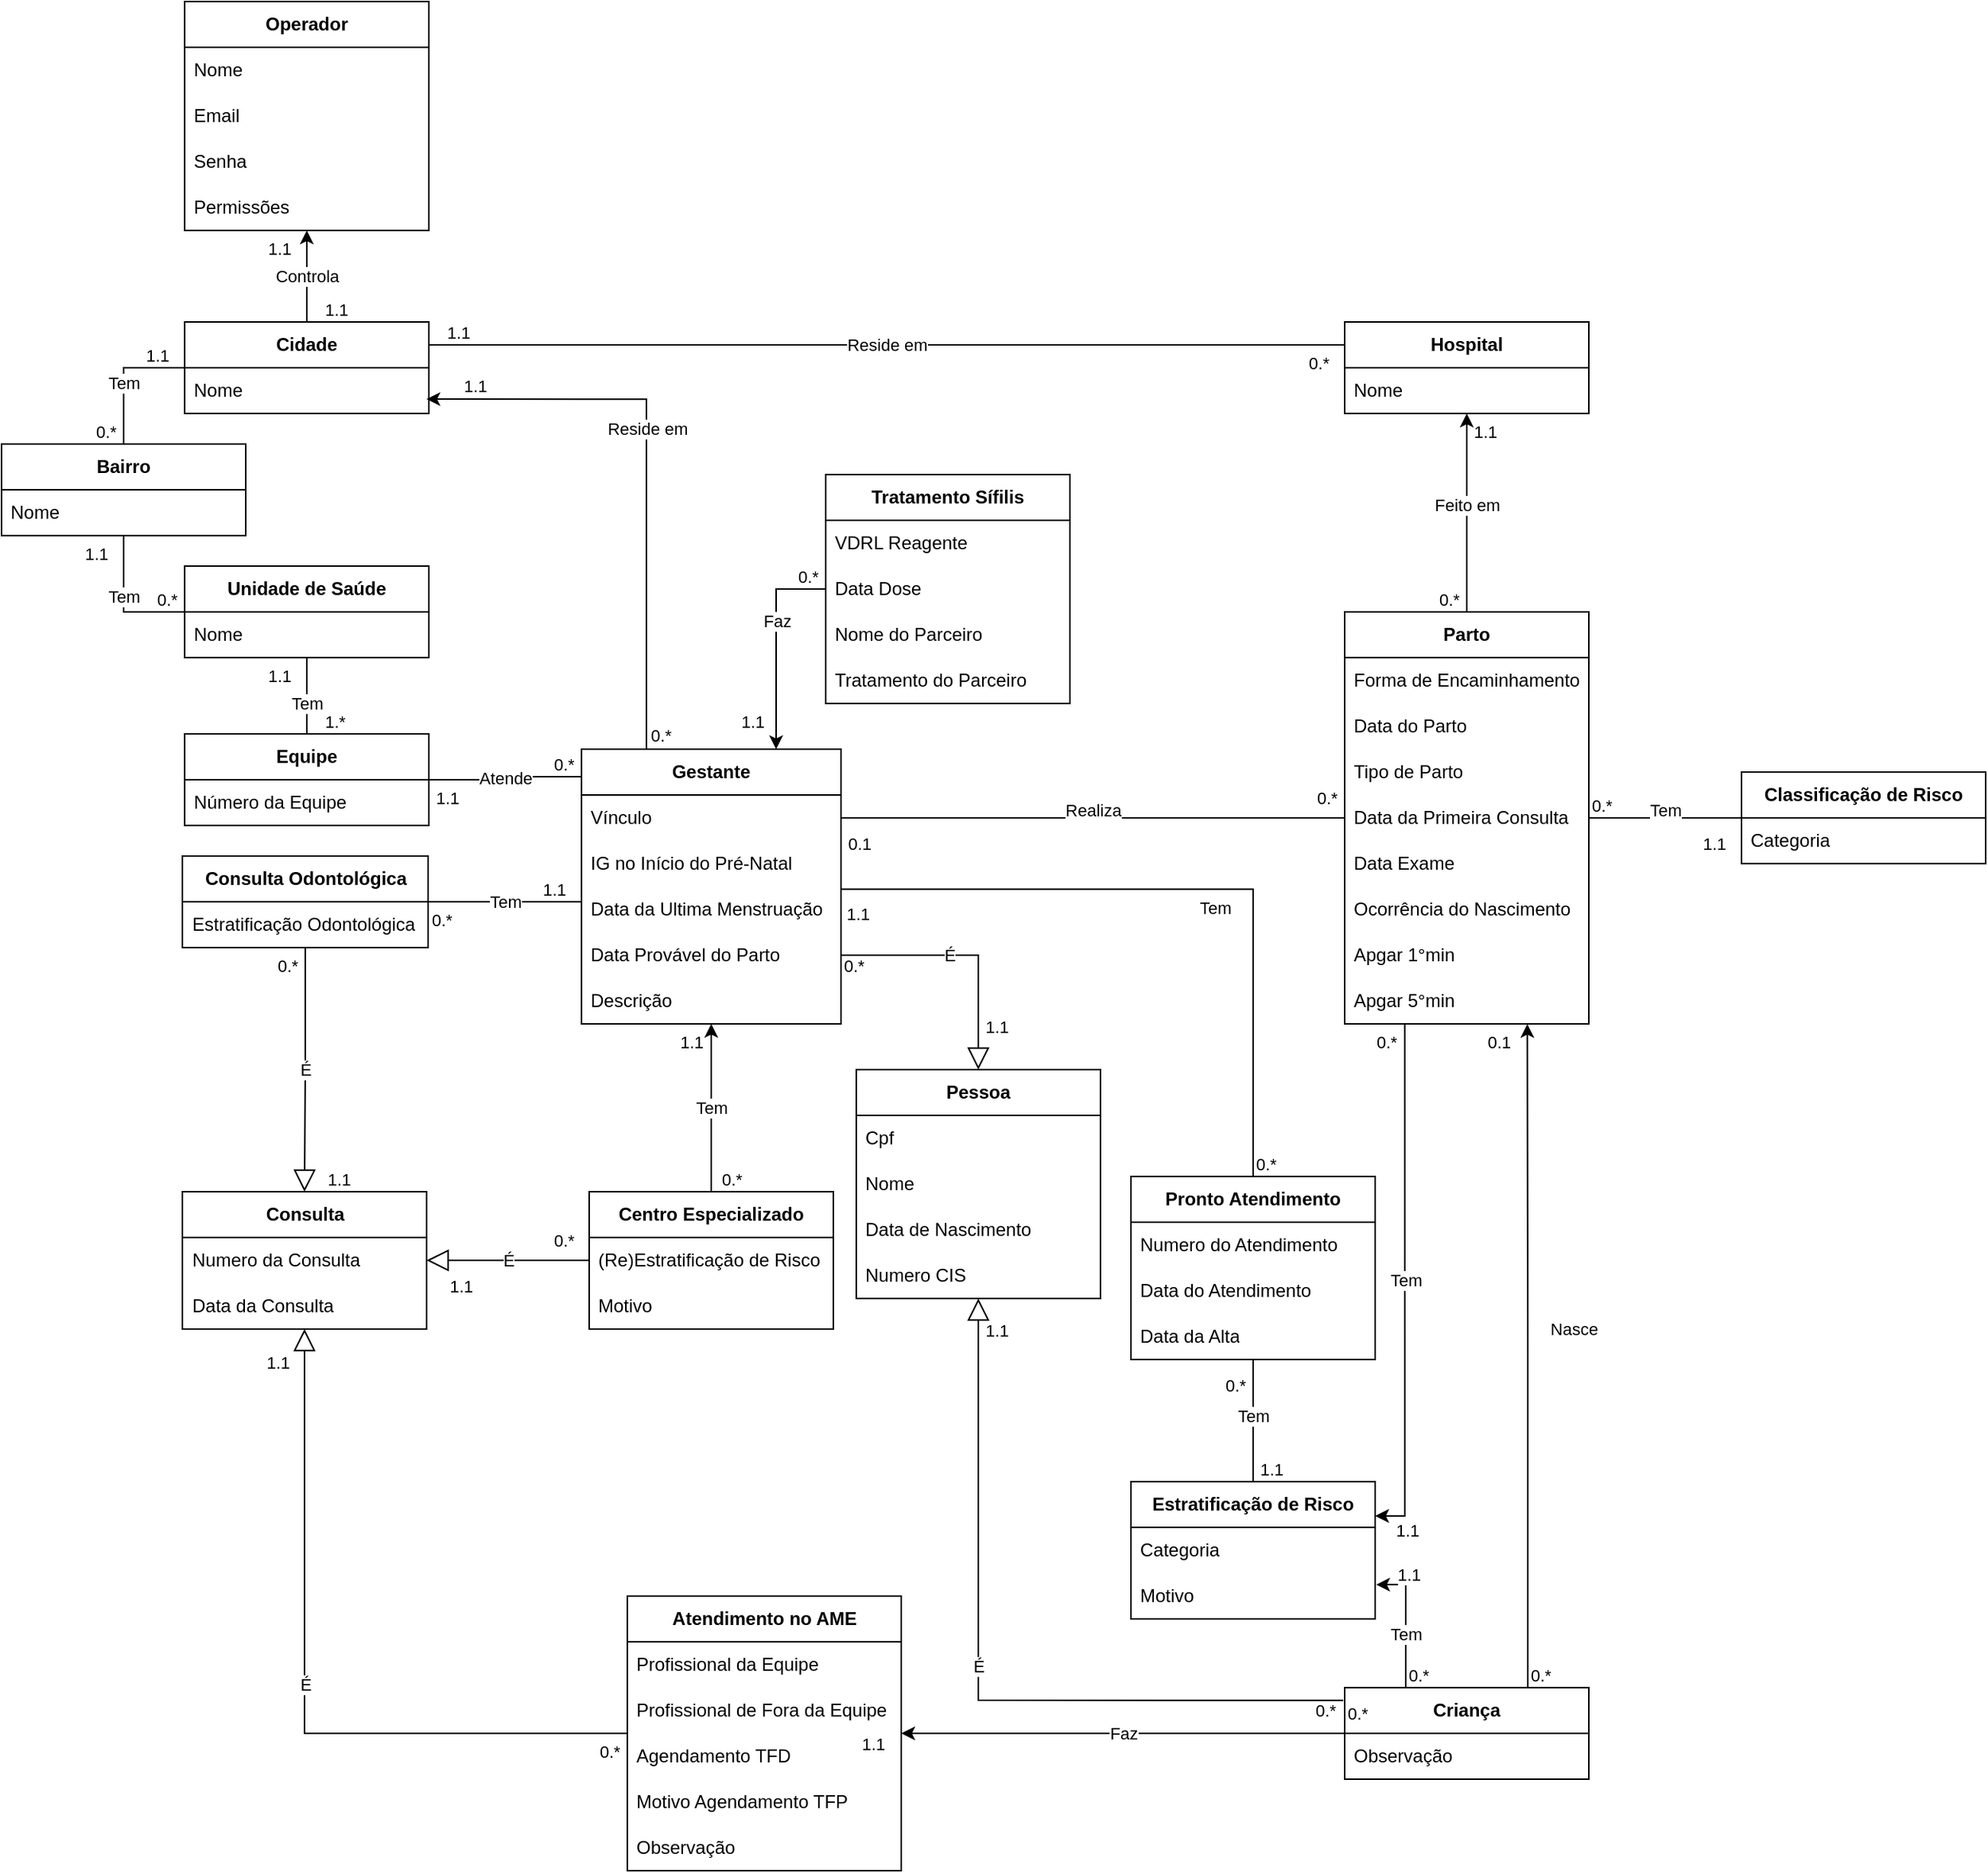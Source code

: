 <mxfile version="24.7.13">
  <diagram name="Page-1" id="a7904f86-f2b4-8e86-fa97-74104820619b">
    <mxGraphModel dx="1674" dy="749" grid="1" gridSize="10" guides="1" tooltips="1" connect="1" arrows="1" fold="1" page="1" pageScale="1" pageWidth="1100" pageHeight="850" background="none" math="0" shadow="0">
      <root>
        <mxCell id="0" />
        <mxCell id="1" parent="0" />
        <mxCell id="aXAF0FD7jm9cenvR7DQU-1" value="&lt;b&gt;Operador&lt;/b&gt;" style="swimlane;fontStyle=0;childLayout=stackLayout;horizontal=1;startSize=30;horizontalStack=0;resizeParent=1;resizeParentMax=0;resizeLast=0;collapsible=1;marginBottom=0;whiteSpace=wrap;html=1;" parent="1" vertex="1">
          <mxGeometry x="240" y="40" width="160" height="150" as="geometry" />
        </mxCell>
        <mxCell id="aXAF0FD7jm9cenvR7DQU-2" value="Nome" style="text;strokeColor=none;fillColor=none;align=left;verticalAlign=middle;spacingLeft=4;spacingRight=4;overflow=hidden;points=[[0,0.5],[1,0.5]];portConstraint=eastwest;rotatable=0;whiteSpace=wrap;html=1;" parent="aXAF0FD7jm9cenvR7DQU-1" vertex="1">
          <mxGeometry y="30" width="160" height="30" as="geometry" />
        </mxCell>
        <mxCell id="aXAF0FD7jm9cenvR7DQU-5" value="Email" style="text;strokeColor=none;fillColor=none;align=left;verticalAlign=middle;spacingLeft=4;spacingRight=4;overflow=hidden;points=[[0,0.5],[1,0.5]];portConstraint=eastwest;rotatable=0;whiteSpace=wrap;html=1;" parent="aXAF0FD7jm9cenvR7DQU-1" vertex="1">
          <mxGeometry y="60" width="160" height="30" as="geometry" />
        </mxCell>
        <mxCell id="aXAF0FD7jm9cenvR7DQU-3" value="Senha" style="text;strokeColor=none;fillColor=none;align=left;verticalAlign=middle;spacingLeft=4;spacingRight=4;overflow=hidden;points=[[0,0.5],[1,0.5]];portConstraint=eastwest;rotatable=0;whiteSpace=wrap;html=1;" parent="aXAF0FD7jm9cenvR7DQU-1" vertex="1">
          <mxGeometry y="90" width="160" height="30" as="geometry" />
        </mxCell>
        <mxCell id="aXAF0FD7jm9cenvR7DQU-4" value="Permissões" style="text;strokeColor=none;fillColor=none;align=left;verticalAlign=middle;spacingLeft=4;spacingRight=4;overflow=hidden;points=[[0,0.5],[1,0.5]];portConstraint=eastwest;rotatable=0;whiteSpace=wrap;html=1;" parent="aXAF0FD7jm9cenvR7DQU-1" vertex="1">
          <mxGeometry y="120" width="160" height="30" as="geometry" />
        </mxCell>
        <mxCell id="aXAF0FD7jm9cenvR7DQU-7" value="&lt;b&gt;Cidade&lt;br&gt;&lt;/b&gt;" style="swimlane;fontStyle=0;childLayout=stackLayout;horizontal=1;startSize=30;horizontalStack=0;resizeParent=1;resizeParentMax=0;resizeLast=0;collapsible=1;marginBottom=0;whiteSpace=wrap;html=1;" parent="1" vertex="1">
          <mxGeometry x="240" y="250" width="160" height="60" as="geometry" />
        </mxCell>
        <mxCell id="aXAF0FD7jm9cenvR7DQU-8" value="Nome" style="text;strokeColor=none;fillColor=none;align=left;verticalAlign=middle;spacingLeft=4;spacingRight=4;overflow=hidden;points=[[0,0.5],[1,0.5]];portConstraint=eastwest;rotatable=0;whiteSpace=wrap;html=1;" parent="aXAF0FD7jm9cenvR7DQU-7" vertex="1">
          <mxGeometry y="30" width="160" height="30" as="geometry" />
        </mxCell>
        <mxCell id="aXAF0FD7jm9cenvR7DQU-16" value="" style="endArrow=classic;html=1;rounded=0;" parent="1" source="aXAF0FD7jm9cenvR7DQU-7" target="aXAF0FD7jm9cenvR7DQU-1" edge="1">
          <mxGeometry relative="1" as="geometry">
            <mxPoint x="410" y="270" as="sourcePoint" />
            <mxPoint x="570" y="270" as="targetPoint" />
          </mxGeometry>
        </mxCell>
        <mxCell id="aXAF0FD7jm9cenvR7DQU-17" value="Controla" style="edgeLabel;resizable=0;html=1;;align=center;verticalAlign=middle;" parent="aXAF0FD7jm9cenvR7DQU-16" connectable="0" vertex="1">
          <mxGeometry relative="1" as="geometry" />
        </mxCell>
        <mxCell id="aXAF0FD7jm9cenvR7DQU-18" value="1.1" style="edgeLabel;resizable=0;html=1;;align=left;verticalAlign=bottom;" parent="aXAF0FD7jm9cenvR7DQU-16" connectable="0" vertex="1">
          <mxGeometry x="-1" relative="1" as="geometry">
            <mxPoint x="10" as="offset" />
          </mxGeometry>
        </mxCell>
        <mxCell id="aXAF0FD7jm9cenvR7DQU-19" value="1.1" style="edgeLabel;resizable=0;html=1;;align=right;verticalAlign=bottom;rotation=0;" parent="aXAF0FD7jm9cenvR7DQU-16" connectable="0" vertex="1">
          <mxGeometry x="1" relative="1" as="geometry">
            <mxPoint x="-10" y="20" as="offset" />
          </mxGeometry>
        </mxCell>
        <mxCell id="aXAF0FD7jm9cenvR7DQU-22" value="&lt;b&gt;Bairro&lt;/b&gt;" style="swimlane;fontStyle=0;childLayout=stackLayout;horizontal=1;startSize=30;horizontalStack=0;resizeParent=1;resizeParentMax=0;resizeLast=0;collapsible=1;marginBottom=0;whiteSpace=wrap;html=1;" parent="1" vertex="1">
          <mxGeometry x="120" y="330" width="160" height="60" as="geometry" />
        </mxCell>
        <mxCell id="aXAF0FD7jm9cenvR7DQU-23" value="Nome" style="text;strokeColor=none;fillColor=none;align=left;verticalAlign=middle;spacingLeft=4;spacingRight=4;overflow=hidden;points=[[0,0.5],[1,0.5]];portConstraint=eastwest;rotatable=0;whiteSpace=wrap;html=1;" parent="aXAF0FD7jm9cenvR7DQU-22" vertex="1">
          <mxGeometry y="30" width="160" height="30" as="geometry" />
        </mxCell>
        <mxCell id="aXAF0FD7jm9cenvR7DQU-26" value="" style="endArrow=none;html=1;rounded=0;edgeStyle=orthogonalEdgeStyle;entryX=0;entryY=0.5;entryDx=0;entryDy=0;" parent="1" source="aXAF0FD7jm9cenvR7DQU-22" target="aXAF0FD7jm9cenvR7DQU-7" edge="1">
          <mxGeometry relative="1" as="geometry">
            <mxPoint x="100" y="270" as="sourcePoint" />
            <mxPoint x="100" y="210" as="targetPoint" />
          </mxGeometry>
        </mxCell>
        <mxCell id="aXAF0FD7jm9cenvR7DQU-27" value="Tem" style="edgeLabel;resizable=0;html=1;;align=center;verticalAlign=middle;" parent="aXAF0FD7jm9cenvR7DQU-26" connectable="0" vertex="1">
          <mxGeometry relative="1" as="geometry">
            <mxPoint y="5" as="offset" />
          </mxGeometry>
        </mxCell>
        <mxCell id="aXAF0FD7jm9cenvR7DQU-28" value="0.*" style="edgeLabel;resizable=0;html=1;;align=left;verticalAlign=bottom;" parent="aXAF0FD7jm9cenvR7DQU-26" connectable="0" vertex="1">
          <mxGeometry x="-1" relative="1" as="geometry">
            <mxPoint x="-20" as="offset" />
          </mxGeometry>
        </mxCell>
        <mxCell id="aXAF0FD7jm9cenvR7DQU-29" value="1.1" style="edgeLabel;resizable=0;html=1;;align=right;verticalAlign=bottom;rotation=0;" parent="aXAF0FD7jm9cenvR7DQU-26" connectable="0" vertex="1">
          <mxGeometry x="1" relative="1" as="geometry">
            <mxPoint x="-10" as="offset" />
          </mxGeometry>
        </mxCell>
        <mxCell id="aXAF0FD7jm9cenvR7DQU-31" value="&lt;b&gt;Unidade de Saúde&lt;br&gt;&lt;/b&gt;" style="swimlane;fontStyle=0;childLayout=stackLayout;horizontal=1;startSize=30;horizontalStack=0;resizeParent=1;resizeParentMax=0;resizeLast=0;collapsible=1;marginBottom=0;whiteSpace=wrap;html=1;" parent="1" vertex="1">
          <mxGeometry x="240" y="410" width="160" height="60" as="geometry" />
        </mxCell>
        <mxCell id="aXAF0FD7jm9cenvR7DQU-32" value="Nome" style="text;strokeColor=none;fillColor=none;align=left;verticalAlign=middle;spacingLeft=4;spacingRight=4;overflow=hidden;points=[[0,0.5],[1,0.5]];portConstraint=eastwest;rotatable=0;whiteSpace=wrap;html=1;" parent="aXAF0FD7jm9cenvR7DQU-31" vertex="1">
          <mxGeometry y="30" width="160" height="30" as="geometry" />
        </mxCell>
        <mxCell id="aXAF0FD7jm9cenvR7DQU-39" value="" style="endArrow=none;html=1;rounded=0;edgeStyle=orthogonalEdgeStyle;exitX=0;exitY=0.5;exitDx=0;exitDy=0;" parent="1" source="aXAF0FD7jm9cenvR7DQU-31" target="aXAF0FD7jm9cenvR7DQU-22" edge="1">
          <mxGeometry relative="1" as="geometry">
            <mxPoint x="210" y="340" as="sourcePoint" />
            <mxPoint x="250" y="290" as="targetPoint" />
          </mxGeometry>
        </mxCell>
        <mxCell id="aXAF0FD7jm9cenvR7DQU-40" value="Tem" style="edgeLabel;resizable=0;html=1;;align=center;verticalAlign=middle;" parent="aXAF0FD7jm9cenvR7DQU-39" connectable="0" vertex="1">
          <mxGeometry relative="1" as="geometry">
            <mxPoint y="-5" as="offset" />
          </mxGeometry>
        </mxCell>
        <mxCell id="aXAF0FD7jm9cenvR7DQU-41" value="0.*" style="edgeLabel;resizable=0;html=1;;align=left;verticalAlign=bottom;" parent="aXAF0FD7jm9cenvR7DQU-39" connectable="0" vertex="1">
          <mxGeometry x="-1" relative="1" as="geometry">
            <mxPoint x="-20" as="offset" />
          </mxGeometry>
        </mxCell>
        <mxCell id="aXAF0FD7jm9cenvR7DQU-42" value="1.1" style="edgeLabel;resizable=0;html=1;;align=right;verticalAlign=bottom;rotation=0;" parent="aXAF0FD7jm9cenvR7DQU-39" connectable="0" vertex="1">
          <mxGeometry x="1" relative="1" as="geometry">
            <mxPoint x="-10" y="20" as="offset" />
          </mxGeometry>
        </mxCell>
        <mxCell id="aXAF0FD7jm9cenvR7DQU-48" value="&lt;div&gt;&lt;b&gt;Equipe&lt;/b&gt;&lt;/div&gt;" style="swimlane;fontStyle=0;childLayout=stackLayout;horizontal=1;startSize=30;horizontalStack=0;resizeParent=1;resizeParentMax=0;resizeLast=0;collapsible=1;marginBottom=0;whiteSpace=wrap;html=1;" parent="1" vertex="1">
          <mxGeometry x="240" y="520" width="160" height="60" as="geometry" />
        </mxCell>
        <mxCell id="aXAF0FD7jm9cenvR7DQU-49" value="Número da Equipe" style="text;strokeColor=none;fillColor=none;align=left;verticalAlign=middle;spacingLeft=4;spacingRight=4;overflow=hidden;points=[[0,0.5],[1,0.5]];portConstraint=eastwest;rotatable=0;whiteSpace=wrap;html=1;" parent="aXAF0FD7jm9cenvR7DQU-48" vertex="1">
          <mxGeometry y="30" width="160" height="30" as="geometry" />
        </mxCell>
        <mxCell id="aXAF0FD7jm9cenvR7DQU-50" value="" style="endArrow=none;html=1;rounded=0;edgeStyle=orthogonalEdgeStyle;" parent="1" source="aXAF0FD7jm9cenvR7DQU-48" target="aXAF0FD7jm9cenvR7DQU-31" edge="1">
          <mxGeometry relative="1" as="geometry">
            <mxPoint x="250" y="450" as="sourcePoint" />
            <mxPoint x="210" y="400" as="targetPoint" />
          </mxGeometry>
        </mxCell>
        <mxCell id="aXAF0FD7jm9cenvR7DQU-51" value="Tem" style="edgeLabel;resizable=0;html=1;;align=center;verticalAlign=middle;" parent="aXAF0FD7jm9cenvR7DQU-50" connectable="0" vertex="1">
          <mxGeometry relative="1" as="geometry">
            <mxPoint y="5" as="offset" />
          </mxGeometry>
        </mxCell>
        <mxCell id="aXAF0FD7jm9cenvR7DQU-52" value="1.*" style="edgeLabel;resizable=0;html=1;;align=left;verticalAlign=bottom;" parent="aXAF0FD7jm9cenvR7DQU-50" connectable="0" vertex="1">
          <mxGeometry x="-1" relative="1" as="geometry">
            <mxPoint x="10" as="offset" />
          </mxGeometry>
        </mxCell>
        <mxCell id="aXAF0FD7jm9cenvR7DQU-53" value="1.1" style="edgeLabel;resizable=0;html=1;;align=right;verticalAlign=bottom;rotation=0;" parent="aXAF0FD7jm9cenvR7DQU-50" connectable="0" vertex="1">
          <mxGeometry x="1" relative="1" as="geometry">
            <mxPoint x="-10" y="20" as="offset" />
          </mxGeometry>
        </mxCell>
        <mxCell id="aXAF0FD7jm9cenvR7DQU-55" value="&lt;b&gt;Hospital&lt;/b&gt;" style="swimlane;fontStyle=0;childLayout=stackLayout;horizontal=1;startSize=30;horizontalStack=0;resizeParent=1;resizeParentMax=0;resizeLast=0;collapsible=1;marginBottom=0;whiteSpace=wrap;html=1;" parent="1" vertex="1">
          <mxGeometry x="1000" y="250" width="160" height="60" as="geometry" />
        </mxCell>
        <mxCell id="aXAF0FD7jm9cenvR7DQU-56" value="Nome" style="text;strokeColor=none;fillColor=none;align=left;verticalAlign=middle;spacingLeft=4;spacingRight=4;overflow=hidden;points=[[0,0.5],[1,0.5]];portConstraint=eastwest;rotatable=0;whiteSpace=wrap;html=1;" parent="aXAF0FD7jm9cenvR7DQU-55" vertex="1">
          <mxGeometry y="30" width="160" height="30" as="geometry" />
        </mxCell>
        <mxCell id="aXAF0FD7jm9cenvR7DQU-64" value="&lt;b&gt;Gestante&lt;br&gt;&lt;/b&gt;" style="swimlane;fontStyle=0;childLayout=stackLayout;horizontal=1;startSize=30;horizontalStack=0;resizeParent=1;resizeParentMax=0;resizeLast=0;collapsible=1;marginBottom=0;whiteSpace=wrap;html=1;" parent="1" vertex="1">
          <mxGeometry x="500" y="530" width="170" height="180" as="geometry" />
        </mxCell>
        <mxCell id="aXAF0FD7jm9cenvR7DQU-75" value="Vínculo" style="text;strokeColor=none;fillColor=none;align=left;verticalAlign=middle;spacingLeft=4;spacingRight=4;overflow=hidden;points=[[0,0.5],[1,0.5]];portConstraint=eastwest;rotatable=0;whiteSpace=wrap;html=1;" parent="aXAF0FD7jm9cenvR7DQU-64" vertex="1">
          <mxGeometry y="30" width="170" height="30" as="geometry" />
        </mxCell>
        <mxCell id="aXAF0FD7jm9cenvR7DQU-76" value="IG no Início do Pré-Natal" style="text;strokeColor=none;fillColor=none;align=left;verticalAlign=middle;spacingLeft=4;spacingRight=4;overflow=hidden;points=[[0,0.5],[1,0.5]];portConstraint=eastwest;rotatable=0;whiteSpace=wrap;html=1;" parent="aXAF0FD7jm9cenvR7DQU-64" vertex="1">
          <mxGeometry y="60" width="170" height="30" as="geometry" />
        </mxCell>
        <mxCell id="aXAF0FD7jm9cenvR7DQU-77" value="Data da Ultima Menstruação" style="text;strokeColor=none;fillColor=none;align=left;verticalAlign=middle;spacingLeft=4;spacingRight=4;overflow=hidden;points=[[0,0.5],[1,0.5]];portConstraint=eastwest;rotatable=0;whiteSpace=wrap;html=1;" parent="aXAF0FD7jm9cenvR7DQU-64" vertex="1">
          <mxGeometry y="90" width="170" height="30" as="geometry" />
        </mxCell>
        <mxCell id="aXAF0FD7jm9cenvR7DQU-78" value="Data Provável do Parto" style="text;strokeColor=none;fillColor=none;align=left;verticalAlign=middle;spacingLeft=4;spacingRight=4;overflow=hidden;points=[[0,0.5],[1,0.5]];portConstraint=eastwest;rotatable=0;whiteSpace=wrap;html=1;" parent="aXAF0FD7jm9cenvR7DQU-64" vertex="1">
          <mxGeometry y="120" width="170" height="30" as="geometry" />
        </mxCell>
        <mxCell id="aXAF0FD7jm9cenvR7DQU-80" value="Descrição" style="text;strokeColor=none;fillColor=none;align=left;verticalAlign=middle;spacingLeft=4;spacingRight=4;overflow=hidden;points=[[0,0.5],[1,0.5]];portConstraint=eastwest;rotatable=0;whiteSpace=wrap;html=1;" parent="aXAF0FD7jm9cenvR7DQU-64" vertex="1">
          <mxGeometry y="150" width="170" height="30" as="geometry" />
        </mxCell>
        <mxCell id="aXAF0FD7jm9cenvR7DQU-82" value="" style="endArrow=none;html=1;rounded=0;edgeStyle=orthogonalEdgeStyle;exitX=0.001;exitY=0.1;exitDx=0;exitDy=0;exitPerimeter=0;" parent="1" source="aXAF0FD7jm9cenvR7DQU-64" target="aXAF0FD7jm9cenvR7DQU-48" edge="1">
          <mxGeometry relative="1" as="geometry">
            <mxPoint x="570.0" y="810" as="sourcePoint" />
            <mxPoint x="570.0" y="750" as="targetPoint" />
          </mxGeometry>
        </mxCell>
        <mxCell id="aXAF0FD7jm9cenvR7DQU-83" value="Atende" style="edgeLabel;resizable=0;html=1;;align=center;verticalAlign=middle;" parent="aXAF0FD7jm9cenvR7DQU-82" connectable="0" vertex="1">
          <mxGeometry relative="1" as="geometry" />
        </mxCell>
        <mxCell id="aXAF0FD7jm9cenvR7DQU-84" value="0.*" style="edgeLabel;resizable=0;html=1;;align=left;verticalAlign=bottom;" parent="aXAF0FD7jm9cenvR7DQU-82" connectable="0" vertex="1">
          <mxGeometry x="-1" relative="1" as="geometry">
            <mxPoint x="-20" as="offset" />
          </mxGeometry>
        </mxCell>
        <mxCell id="aXAF0FD7jm9cenvR7DQU-85" value="1.1" style="edgeLabel;resizable=0;html=1;;align=right;verticalAlign=bottom;rotation=0;" parent="aXAF0FD7jm9cenvR7DQU-82" connectable="0" vertex="1">
          <mxGeometry x="1" relative="1" as="geometry">
            <mxPoint x="20" y="20" as="offset" />
          </mxGeometry>
        </mxCell>
        <mxCell id="aXAF0FD7jm9cenvR7DQU-95" value="&lt;b&gt;Consulta Odontológica&lt;/b&gt;" style="swimlane;fontStyle=0;childLayout=stackLayout;horizontal=1;startSize=30;horizontalStack=0;resizeParent=1;resizeParentMax=0;resizeLast=0;collapsible=1;marginBottom=0;whiteSpace=wrap;html=1;" parent="1" vertex="1">
          <mxGeometry x="238.5" y="600" width="161" height="60" as="geometry" />
        </mxCell>
        <mxCell id="aXAF0FD7jm9cenvR7DQU-96" value="Estratificação Odontológica" style="text;strokeColor=none;fillColor=none;align=left;verticalAlign=middle;spacingLeft=4;spacingRight=4;overflow=hidden;points=[[0,0.5],[1,0.5]];portConstraint=eastwest;rotatable=0;whiteSpace=wrap;html=1;" parent="aXAF0FD7jm9cenvR7DQU-95" vertex="1">
          <mxGeometry y="30" width="161" height="30" as="geometry" />
        </mxCell>
        <mxCell id="aXAF0FD7jm9cenvR7DQU-103" value="&lt;b&gt;Centro Especializado&lt;br&gt;&lt;/b&gt;" style="swimlane;fontStyle=0;childLayout=stackLayout;horizontal=1;startSize=30;horizontalStack=0;resizeParent=1;resizeParentMax=0;resizeLast=0;collapsible=1;marginBottom=0;whiteSpace=wrap;html=1;" parent="1" vertex="1">
          <mxGeometry x="505" y="820" width="160" height="90" as="geometry" />
        </mxCell>
        <mxCell id="aXAF0FD7jm9cenvR7DQU-104" value="(Re)Estratificação de Risco" style="text;strokeColor=none;fillColor=none;align=left;verticalAlign=middle;spacingLeft=4;spacingRight=4;overflow=hidden;points=[[0,0.5],[1,0.5]];portConstraint=eastwest;rotatable=0;whiteSpace=wrap;html=1;" parent="aXAF0FD7jm9cenvR7DQU-103" vertex="1">
          <mxGeometry y="30" width="160" height="30" as="geometry" />
        </mxCell>
        <mxCell id="aXAF0FD7jm9cenvR7DQU-105" value="Motivo" style="text;strokeColor=none;fillColor=none;align=left;verticalAlign=middle;spacingLeft=4;spacingRight=4;overflow=hidden;points=[[0,0.5],[1,0.5]];portConstraint=eastwest;rotatable=0;whiteSpace=wrap;html=1;" parent="aXAF0FD7jm9cenvR7DQU-103" vertex="1">
          <mxGeometry y="60" width="160" height="30" as="geometry" />
        </mxCell>
        <mxCell id="aXAF0FD7jm9cenvR7DQU-107" value="&lt;b&gt;Consulta&lt;br&gt;&lt;/b&gt;" style="swimlane;fontStyle=0;childLayout=stackLayout;horizontal=1;startSize=30;horizontalStack=0;resizeParent=1;resizeParentMax=0;resizeLast=0;collapsible=1;marginBottom=0;whiteSpace=wrap;html=1;" parent="1" vertex="1">
          <mxGeometry x="238.5" y="820" width="160" height="90" as="geometry" />
        </mxCell>
        <mxCell id="aXAF0FD7jm9cenvR7DQU-108" value="Numero da Consulta" style="text;strokeColor=none;fillColor=none;align=left;verticalAlign=middle;spacingLeft=4;spacingRight=4;overflow=hidden;points=[[0,0.5],[1,0.5]];portConstraint=eastwest;rotatable=0;whiteSpace=wrap;html=1;" parent="aXAF0FD7jm9cenvR7DQU-107" vertex="1">
          <mxGeometry y="30" width="160" height="30" as="geometry" />
        </mxCell>
        <mxCell id="aXAF0FD7jm9cenvR7DQU-109" value="Data da Consulta" style="text;strokeColor=none;fillColor=none;align=left;verticalAlign=middle;spacingLeft=4;spacingRight=4;overflow=hidden;points=[[0,0.5],[1,0.5]];portConstraint=eastwest;rotatable=0;whiteSpace=wrap;html=1;" parent="aXAF0FD7jm9cenvR7DQU-107" vertex="1">
          <mxGeometry y="60" width="160" height="30" as="geometry" />
        </mxCell>
        <mxCell id="aXAF0FD7jm9cenvR7DQU-110" value="&lt;b&gt;Atendimento no AME&lt;br&gt;&lt;/b&gt;" style="swimlane;fontStyle=0;childLayout=stackLayout;horizontal=1;startSize=30;horizontalStack=0;resizeParent=1;resizeParentMax=0;resizeLast=0;collapsible=1;marginBottom=0;whiteSpace=wrap;html=1;" parent="1" vertex="1">
          <mxGeometry x="530" y="1085" width="179.5" height="180" as="geometry" />
        </mxCell>
        <mxCell id="aXAF0FD7jm9cenvR7DQU-111" value="Profissional da Equipe" style="text;strokeColor=none;fillColor=none;align=left;verticalAlign=middle;spacingLeft=4;spacingRight=4;overflow=hidden;points=[[0,0.5],[1,0.5]];portConstraint=eastwest;rotatable=0;whiteSpace=wrap;html=1;" parent="aXAF0FD7jm9cenvR7DQU-110" vertex="1">
          <mxGeometry y="30" width="179.5" height="30" as="geometry" />
        </mxCell>
        <mxCell id="aXAF0FD7jm9cenvR7DQU-112" value="Profissional de Fora da Equipe" style="text;strokeColor=none;fillColor=none;align=left;verticalAlign=middle;spacingLeft=4;spacingRight=4;overflow=hidden;points=[[0,0.5],[1,0.5]];portConstraint=eastwest;rotatable=0;whiteSpace=wrap;html=1;" parent="aXAF0FD7jm9cenvR7DQU-110" vertex="1">
          <mxGeometry y="60" width="179.5" height="30" as="geometry" />
        </mxCell>
        <mxCell id="aXAF0FD7jm9cenvR7DQU-113" value="Agendamento TFD" style="text;strokeColor=none;fillColor=none;align=left;verticalAlign=middle;spacingLeft=4;spacingRight=4;overflow=hidden;points=[[0,0.5],[1,0.5]];portConstraint=eastwest;rotatable=0;whiteSpace=wrap;html=1;" parent="aXAF0FD7jm9cenvR7DQU-110" vertex="1">
          <mxGeometry y="90" width="179.5" height="30" as="geometry" />
        </mxCell>
        <mxCell id="aXAF0FD7jm9cenvR7DQU-115" value="Motivo Agendamento TFP" style="text;strokeColor=none;fillColor=none;align=left;verticalAlign=middle;spacingLeft=4;spacingRight=4;overflow=hidden;points=[[0,0.5],[1,0.5]];portConstraint=eastwest;rotatable=0;whiteSpace=wrap;html=1;" parent="aXAF0FD7jm9cenvR7DQU-110" vertex="1">
          <mxGeometry y="120" width="179.5" height="30" as="geometry" />
        </mxCell>
        <mxCell id="aXAF0FD7jm9cenvR7DQU-116" value="Observação" style="text;strokeColor=none;fillColor=none;align=left;verticalAlign=middle;spacingLeft=4;spacingRight=4;overflow=hidden;points=[[0,0.5],[1,0.5]];portConstraint=eastwest;rotatable=0;whiteSpace=wrap;html=1;" parent="aXAF0FD7jm9cenvR7DQU-110" vertex="1">
          <mxGeometry y="150" width="179.5" height="30" as="geometry" />
        </mxCell>
        <mxCell id="aXAF0FD7jm9cenvR7DQU-117" value="&lt;b&gt;Estratificação de Risco&lt;br&gt;&lt;/b&gt;" style="swimlane;fontStyle=0;childLayout=stackLayout;horizontal=1;startSize=30;horizontalStack=0;resizeParent=1;resizeParentMax=0;resizeLast=0;collapsible=1;marginBottom=0;whiteSpace=wrap;html=1;" parent="1" vertex="1">
          <mxGeometry x="860" y="1010" width="160" height="90" as="geometry" />
        </mxCell>
        <mxCell id="aXAF0FD7jm9cenvR7DQU-118" value="Categoria" style="text;strokeColor=none;fillColor=none;align=left;verticalAlign=middle;spacingLeft=4;spacingRight=4;overflow=hidden;points=[[0,0.5],[1,0.5]];portConstraint=eastwest;rotatable=0;whiteSpace=wrap;html=1;" parent="aXAF0FD7jm9cenvR7DQU-117" vertex="1">
          <mxGeometry y="30" width="160" height="30" as="geometry" />
        </mxCell>
        <mxCell id="aXAF0FD7jm9cenvR7DQU-119" value="Motivo" style="text;strokeColor=none;fillColor=none;align=left;verticalAlign=middle;spacingLeft=4;spacingRight=4;overflow=hidden;points=[[0,0.5],[1,0.5]];portConstraint=eastwest;rotatable=0;whiteSpace=wrap;html=1;" parent="aXAF0FD7jm9cenvR7DQU-117" vertex="1">
          <mxGeometry y="60" width="160" height="30" as="geometry" />
        </mxCell>
        <mxCell id="aXAF0FD7jm9cenvR7DQU-120" value="&lt;b&gt;Criança&lt;br&gt;&lt;/b&gt;" style="swimlane;fontStyle=0;childLayout=stackLayout;horizontal=1;startSize=30;horizontalStack=0;resizeParent=1;resizeParentMax=0;resizeLast=0;collapsible=1;marginBottom=0;whiteSpace=wrap;html=1;" parent="1" vertex="1">
          <mxGeometry x="1000" y="1145" width="160" height="60" as="geometry" />
        </mxCell>
        <mxCell id="aXAF0FD7jm9cenvR7DQU-124" value="Observação" style="text;strokeColor=none;fillColor=none;align=left;verticalAlign=middle;spacingLeft=4;spacingRight=4;overflow=hidden;points=[[0,0.5],[1,0.5]];portConstraint=eastwest;rotatable=0;whiteSpace=wrap;html=1;" parent="aXAF0FD7jm9cenvR7DQU-120" vertex="1">
          <mxGeometry y="30" width="160" height="30" as="geometry" />
        </mxCell>
        <mxCell id="aXAF0FD7jm9cenvR7DQU-126" value="&lt;b&gt;Pronto Atendimento&lt;br&gt;&lt;/b&gt;" style="swimlane;fontStyle=0;childLayout=stackLayout;horizontal=1;startSize=30;horizontalStack=0;resizeParent=1;resizeParentMax=0;resizeLast=0;collapsible=1;marginBottom=0;whiteSpace=wrap;html=1;" parent="1" vertex="1">
          <mxGeometry x="860" y="810" width="160" height="120" as="geometry" />
        </mxCell>
        <mxCell id="aXAF0FD7jm9cenvR7DQU-127" value="Numero do Atendimento" style="text;strokeColor=none;fillColor=none;align=left;verticalAlign=middle;spacingLeft=4;spacingRight=4;overflow=hidden;points=[[0,0.5],[1,0.5]];portConstraint=eastwest;rotatable=0;whiteSpace=wrap;html=1;" parent="aXAF0FD7jm9cenvR7DQU-126" vertex="1">
          <mxGeometry y="30" width="160" height="30" as="geometry" />
        </mxCell>
        <mxCell id="aXAF0FD7jm9cenvR7DQU-129" value="Data do Atendimento" style="text;strokeColor=none;fillColor=none;align=left;verticalAlign=middle;spacingLeft=4;spacingRight=4;overflow=hidden;points=[[0,0.5],[1,0.5]];portConstraint=eastwest;rotatable=0;whiteSpace=wrap;html=1;" parent="aXAF0FD7jm9cenvR7DQU-126" vertex="1">
          <mxGeometry y="60" width="160" height="30" as="geometry" />
        </mxCell>
        <mxCell id="aXAF0FD7jm9cenvR7DQU-130" value="&lt;div&gt;Data da Alta&lt;/div&gt;" style="text;strokeColor=none;fillColor=none;align=left;verticalAlign=middle;spacingLeft=4;spacingRight=4;overflow=hidden;points=[[0,0.5],[1,0.5]];portConstraint=eastwest;rotatable=0;whiteSpace=wrap;html=1;" parent="aXAF0FD7jm9cenvR7DQU-126" vertex="1">
          <mxGeometry y="90" width="160" height="30" as="geometry" />
        </mxCell>
        <mxCell id="aXAF0FD7jm9cenvR7DQU-131" value="&lt;b&gt;Parto&lt;br&gt;&lt;/b&gt;" style="swimlane;fontStyle=0;childLayout=stackLayout;horizontal=1;startSize=30;horizontalStack=0;resizeParent=1;resizeParentMax=0;resizeLast=0;collapsible=1;marginBottom=0;whiteSpace=wrap;html=1;" parent="1" vertex="1">
          <mxGeometry x="1000" y="440" width="160" height="270" as="geometry" />
        </mxCell>
        <mxCell id="aXAF0FD7jm9cenvR7DQU-132" value="Forma de Encaminhamento" style="text;strokeColor=none;fillColor=none;align=left;verticalAlign=middle;spacingLeft=4;spacingRight=4;overflow=hidden;points=[[0,0.5],[1,0.5]];portConstraint=eastwest;rotatable=0;whiteSpace=wrap;html=1;" parent="aXAF0FD7jm9cenvR7DQU-131" vertex="1">
          <mxGeometry y="30" width="160" height="30" as="geometry" />
        </mxCell>
        <mxCell id="aXAF0FD7jm9cenvR7DQU-133" value="Data do Parto" style="text;strokeColor=none;fillColor=none;align=left;verticalAlign=middle;spacingLeft=4;spacingRight=4;overflow=hidden;points=[[0,0.5],[1,0.5]];portConstraint=eastwest;rotatable=0;whiteSpace=wrap;html=1;" parent="aXAF0FD7jm9cenvR7DQU-131" vertex="1">
          <mxGeometry y="60" width="160" height="30" as="geometry" />
        </mxCell>
        <mxCell id="aXAF0FD7jm9cenvR7DQU-135" value="Tipo de Parto" style="text;strokeColor=none;fillColor=none;align=left;verticalAlign=middle;spacingLeft=4;spacingRight=4;overflow=hidden;points=[[0,0.5],[1,0.5]];portConstraint=eastwest;rotatable=0;whiteSpace=wrap;html=1;" parent="aXAF0FD7jm9cenvR7DQU-131" vertex="1">
          <mxGeometry y="90" width="160" height="30" as="geometry" />
        </mxCell>
        <mxCell id="aXAF0FD7jm9cenvR7DQU-136" value="Data da Primeira Consulta" style="text;strokeColor=none;fillColor=none;align=left;verticalAlign=middle;spacingLeft=4;spacingRight=4;overflow=hidden;points=[[0,0.5],[1,0.5]];portConstraint=eastwest;rotatable=0;whiteSpace=wrap;html=1;" parent="aXAF0FD7jm9cenvR7DQU-131" vertex="1">
          <mxGeometry y="120" width="160" height="30" as="geometry" />
        </mxCell>
        <mxCell id="aXAF0FD7jm9cenvR7DQU-137" value="Data Exame" style="text;strokeColor=none;fillColor=none;align=left;verticalAlign=middle;spacingLeft=4;spacingRight=4;overflow=hidden;points=[[0,0.5],[1,0.5]];portConstraint=eastwest;rotatable=0;whiteSpace=wrap;html=1;" parent="aXAF0FD7jm9cenvR7DQU-131" vertex="1">
          <mxGeometry y="150" width="160" height="30" as="geometry" />
        </mxCell>
        <mxCell id="aXAF0FD7jm9cenvR7DQU-139" value="Ocorrência do Nascimento" style="text;strokeColor=none;fillColor=none;align=left;verticalAlign=middle;spacingLeft=4;spacingRight=4;overflow=hidden;points=[[0,0.5],[1,0.5]];portConstraint=eastwest;rotatable=0;whiteSpace=wrap;html=1;" parent="aXAF0FD7jm9cenvR7DQU-131" vertex="1">
          <mxGeometry y="180" width="160" height="30" as="geometry" />
        </mxCell>
        <mxCell id="aXAF0FD7jm9cenvR7DQU-140" value="Apgar 1°min" style="text;strokeColor=none;fillColor=none;align=left;verticalAlign=middle;spacingLeft=4;spacingRight=4;overflow=hidden;points=[[0,0.5],[1,0.5]];portConstraint=eastwest;rotatable=0;whiteSpace=wrap;html=1;" parent="aXAF0FD7jm9cenvR7DQU-131" vertex="1">
          <mxGeometry y="210" width="160" height="30" as="geometry" />
        </mxCell>
        <mxCell id="aXAF0FD7jm9cenvR7DQU-141" value="Apgar 5°min" style="text;strokeColor=none;fillColor=none;align=left;verticalAlign=middle;spacingLeft=4;spacingRight=4;overflow=hidden;points=[[0,0.5],[1,0.5]];portConstraint=eastwest;rotatable=0;whiteSpace=wrap;html=1;" parent="aXAF0FD7jm9cenvR7DQU-131" vertex="1">
          <mxGeometry y="240" width="160" height="30" as="geometry" />
        </mxCell>
        <mxCell id="aXAF0FD7jm9cenvR7DQU-142" value="&lt;b&gt;Tratamento Sífilis&lt;br&gt;&lt;/b&gt;" style="swimlane;fontStyle=0;childLayout=stackLayout;horizontal=1;startSize=30;horizontalStack=0;resizeParent=1;resizeParentMax=0;resizeLast=0;collapsible=1;marginBottom=0;whiteSpace=wrap;html=1;" parent="1" vertex="1">
          <mxGeometry x="660" y="350" width="160" height="150" as="geometry" />
        </mxCell>
        <mxCell id="aXAF0FD7jm9cenvR7DQU-143" value="VDRL Reagente" style="text;strokeColor=none;fillColor=none;align=left;verticalAlign=middle;spacingLeft=4;spacingRight=4;overflow=hidden;points=[[0,0.5],[1,0.5]];portConstraint=eastwest;rotatable=0;whiteSpace=wrap;html=1;" parent="aXAF0FD7jm9cenvR7DQU-142" vertex="1">
          <mxGeometry y="30" width="160" height="30" as="geometry" />
        </mxCell>
        <mxCell id="aXAF0FD7jm9cenvR7DQU-144" value="Data Dose" style="text;strokeColor=none;fillColor=none;align=left;verticalAlign=middle;spacingLeft=4;spacingRight=4;overflow=hidden;points=[[0,0.5],[1,0.5]];portConstraint=eastwest;rotatable=0;whiteSpace=wrap;html=1;" parent="aXAF0FD7jm9cenvR7DQU-142" vertex="1">
          <mxGeometry y="60" width="160" height="30" as="geometry" />
        </mxCell>
        <mxCell id="aXAF0FD7jm9cenvR7DQU-149" value="Nome do Parceiro" style="text;strokeColor=none;fillColor=none;align=left;verticalAlign=middle;spacingLeft=4;spacingRight=4;overflow=hidden;points=[[0,0.5],[1,0.5]];portConstraint=eastwest;rotatable=0;whiteSpace=wrap;html=1;" parent="aXAF0FD7jm9cenvR7DQU-142" vertex="1">
          <mxGeometry y="90" width="160" height="30" as="geometry" />
        </mxCell>
        <mxCell id="aXAF0FD7jm9cenvR7DQU-150" value="Tratamento do Parceiro" style="text;strokeColor=none;fillColor=none;align=left;verticalAlign=middle;spacingLeft=4;spacingRight=4;overflow=hidden;points=[[0,0.5],[1,0.5]];portConstraint=eastwest;rotatable=0;whiteSpace=wrap;html=1;" parent="aXAF0FD7jm9cenvR7DQU-142" vertex="1">
          <mxGeometry y="120" width="160" height="30" as="geometry" />
        </mxCell>
        <mxCell id="aXAF0FD7jm9cenvR7DQU-151" value="&lt;b&gt;Classificação de Risco&lt;br&gt;&lt;/b&gt;" style="swimlane;fontStyle=0;childLayout=stackLayout;horizontal=1;startSize=30;horizontalStack=0;resizeParent=1;resizeParentMax=0;resizeLast=0;collapsible=1;marginBottom=0;whiteSpace=wrap;html=1;" parent="1" vertex="1">
          <mxGeometry x="1260" y="545" width="160" height="60" as="geometry" />
        </mxCell>
        <mxCell id="aXAF0FD7jm9cenvR7DQU-155" value="Categoria" style="text;strokeColor=none;fillColor=none;align=left;verticalAlign=middle;spacingLeft=4;spacingRight=4;overflow=hidden;points=[[0,0.5],[1,0.5]];portConstraint=eastwest;rotatable=0;whiteSpace=wrap;html=1;" parent="aXAF0FD7jm9cenvR7DQU-151" vertex="1">
          <mxGeometry y="30" width="160" height="30" as="geometry" />
        </mxCell>
        <mxCell id="aXAF0FD7jm9cenvR7DQU-167" value="" style="endArrow=classic;html=1;rounded=0;entryX=0.99;entryY=0.685;entryDx=0;entryDy=0;edgeStyle=orthogonalEdgeStyle;exitX=0.25;exitY=0;exitDx=0;exitDy=0;entryPerimeter=0;" parent="1" source="aXAF0FD7jm9cenvR7DQU-64" target="aXAF0FD7jm9cenvR7DQU-8" edge="1">
          <mxGeometry relative="1" as="geometry">
            <mxPoint x="650" y="290" as="sourcePoint" />
            <mxPoint x="410" y="290" as="targetPoint" />
          </mxGeometry>
        </mxCell>
        <mxCell id="aXAF0FD7jm9cenvR7DQU-168" value="Reside em" style="edgeLabel;resizable=0;html=1;;align=center;verticalAlign=middle;" parent="aXAF0FD7jm9cenvR7DQU-167" connectable="0" vertex="1">
          <mxGeometry relative="1" as="geometry">
            <mxPoint y="-23" as="offset" />
          </mxGeometry>
        </mxCell>
        <mxCell id="aXAF0FD7jm9cenvR7DQU-169" value="1.1" style="edgeLabel;resizable=0;html=1;;align=left;verticalAlign=bottom;" parent="aXAF0FD7jm9cenvR7DQU-167" connectable="0" vertex="1">
          <mxGeometry x="-1" relative="1" as="geometry">
            <mxPoint x="-122" y="-230" as="offset" />
          </mxGeometry>
        </mxCell>
        <mxCell id="aXAF0FD7jm9cenvR7DQU-170" value="0.*" style="edgeLabel;resizable=0;html=1;;align=right;verticalAlign=bottom;rotation=0;" parent="aXAF0FD7jm9cenvR7DQU-167" connectable="0" vertex="1">
          <mxGeometry x="1" relative="1" as="geometry">
            <mxPoint x="161" y="229" as="offset" />
          </mxGeometry>
        </mxCell>
        <mxCell id="aXAF0FD7jm9cenvR7DQU-173" value="" style="endArrow=none;html=1;rounded=0;entryX=0;entryY=0.25;entryDx=0;entryDy=0;edgeStyle=orthogonalEdgeStyle;exitX=1;exitY=0.25;exitDx=0;exitDy=0;" parent="1" source="aXAF0FD7jm9cenvR7DQU-7" target="aXAF0FD7jm9cenvR7DQU-55" edge="1">
          <mxGeometry relative="1" as="geometry">
            <mxPoint x="408" y="311" as="sourcePoint" />
            <mxPoint x="553" y="540" as="targetPoint" />
          </mxGeometry>
        </mxCell>
        <mxCell id="aXAF0FD7jm9cenvR7DQU-174" value="Reside em" style="edgeLabel;resizable=0;html=1;;align=center;verticalAlign=middle;" parent="aXAF0FD7jm9cenvR7DQU-173" connectable="0" vertex="1">
          <mxGeometry relative="1" as="geometry" />
        </mxCell>
        <mxCell id="aXAF0FD7jm9cenvR7DQU-175" value="1.1" style="edgeLabel;resizable=0;html=1;;align=left;verticalAlign=bottom;" parent="aXAF0FD7jm9cenvR7DQU-173" connectable="0" vertex="1">
          <mxGeometry x="-1" relative="1" as="geometry">
            <mxPoint x="10" as="offset" />
          </mxGeometry>
        </mxCell>
        <mxCell id="aXAF0FD7jm9cenvR7DQU-176" value="0.*" style="edgeLabel;resizable=0;html=1;;align=right;verticalAlign=bottom;rotation=0;" parent="aXAF0FD7jm9cenvR7DQU-173" connectable="0" vertex="1">
          <mxGeometry x="1" relative="1" as="geometry">
            <mxPoint x="-10" y="20" as="offset" />
          </mxGeometry>
        </mxCell>
        <mxCell id="aXAF0FD7jm9cenvR7DQU-178" value="" style="endArrow=classic;html=1;rounded=0;entryX=0.75;entryY=0;entryDx=0;entryDy=0;edgeStyle=orthogonalEdgeStyle;exitX=0;exitY=0.5;exitDx=0;exitDy=0;" parent="1" source="aXAF0FD7jm9cenvR7DQU-144" target="aXAF0FD7jm9cenvR7DQU-64" edge="1">
          <mxGeometry relative="1" as="geometry">
            <mxPoint x="408" y="311" as="sourcePoint" />
            <mxPoint x="553" y="540" as="targetPoint" />
            <Array as="points">
              <mxPoint x="627" y="425" />
            </Array>
          </mxGeometry>
        </mxCell>
        <mxCell id="aXAF0FD7jm9cenvR7DQU-179" value="Faz" style="edgeLabel;resizable=0;html=1;;align=center;verticalAlign=middle;" parent="aXAF0FD7jm9cenvR7DQU-178" connectable="0" vertex="1">
          <mxGeometry relative="1" as="geometry">
            <mxPoint y="-16" as="offset" />
          </mxGeometry>
        </mxCell>
        <mxCell id="aXAF0FD7jm9cenvR7DQU-180" value="0.*" style="edgeLabel;resizable=0;html=1;;align=left;verticalAlign=bottom;" parent="aXAF0FD7jm9cenvR7DQU-178" connectable="0" vertex="1">
          <mxGeometry x="-1" relative="1" as="geometry">
            <mxPoint x="-20" as="offset" />
          </mxGeometry>
        </mxCell>
        <mxCell id="aXAF0FD7jm9cenvR7DQU-181" value="1.1" style="edgeLabel;resizable=0;html=1;;align=right;verticalAlign=bottom;rotation=0;" parent="aXAF0FD7jm9cenvR7DQU-178" connectable="0" vertex="1">
          <mxGeometry x="1" relative="1" as="geometry">
            <mxPoint x="-7" y="-10" as="offset" />
          </mxGeometry>
        </mxCell>
        <mxCell id="aXAF0FD7jm9cenvR7DQU-187" value="" style="endArrow=none;html=1;rounded=0;entryX=1;entryY=0.5;entryDx=0;entryDy=0;edgeStyle=orthogonalEdgeStyle;" parent="1" source="aXAF0FD7jm9cenvR7DQU-131" target="aXAF0FD7jm9cenvR7DQU-75" edge="1">
          <mxGeometry relative="1" as="geometry">
            <mxPoint x="720" y="566" as="sourcePoint" />
            <mxPoint x="670" y="575" as="targetPoint" />
          </mxGeometry>
        </mxCell>
        <mxCell id="aXAF0FD7jm9cenvR7DQU-188" value="Realiza" style="edgeLabel;resizable=0;html=1;;align=center;verticalAlign=middle;" parent="aXAF0FD7jm9cenvR7DQU-187" connectable="0" vertex="1">
          <mxGeometry relative="1" as="geometry">
            <mxPoint y="-5" as="offset" />
          </mxGeometry>
        </mxCell>
        <mxCell id="aXAF0FD7jm9cenvR7DQU-189" value="0.*" style="edgeLabel;resizable=0;html=1;;align=left;verticalAlign=bottom;" parent="aXAF0FD7jm9cenvR7DQU-187" connectable="0" vertex="1">
          <mxGeometry x="-1" relative="1" as="geometry">
            <mxPoint x="-20" y="-5" as="offset" />
          </mxGeometry>
        </mxCell>
        <mxCell id="aXAF0FD7jm9cenvR7DQU-190" value="0.1" style="edgeLabel;resizable=0;html=1;;align=right;verticalAlign=bottom;rotation=0;" parent="aXAF0FD7jm9cenvR7DQU-187" connectable="0" vertex="1">
          <mxGeometry x="1" relative="1" as="geometry">
            <mxPoint x="20" y="25" as="offset" />
          </mxGeometry>
        </mxCell>
        <mxCell id="aXAF0FD7jm9cenvR7DQU-193" value="" style="endArrow=none;html=1;rounded=0;edgeStyle=orthogonalEdgeStyle;" parent="1" source="aXAF0FD7jm9cenvR7DQU-136" target="aXAF0FD7jm9cenvR7DQU-151" edge="1">
          <mxGeometry relative="1" as="geometry">
            <mxPoint x="860" y="615" as="sourcePoint" />
            <mxPoint x="680" y="615" as="targetPoint" />
          </mxGeometry>
        </mxCell>
        <mxCell id="aXAF0FD7jm9cenvR7DQU-194" value="&lt;div&gt;Tem&lt;/div&gt;" style="edgeLabel;resizable=0;html=1;;align=center;verticalAlign=middle;" parent="aXAF0FD7jm9cenvR7DQU-193" connectable="0" vertex="1">
          <mxGeometry relative="1" as="geometry">
            <mxPoint y="-5" as="offset" />
          </mxGeometry>
        </mxCell>
        <mxCell id="aXAF0FD7jm9cenvR7DQU-195" value="0.*" style="edgeLabel;resizable=0;html=1;;align=left;verticalAlign=bottom;" parent="aXAF0FD7jm9cenvR7DQU-193" connectable="0" vertex="1">
          <mxGeometry x="-1" relative="1" as="geometry">
            <mxPoint as="offset" />
          </mxGeometry>
        </mxCell>
        <mxCell id="aXAF0FD7jm9cenvR7DQU-196" value="1.1" style="edgeLabel;resizable=0;html=1;;align=right;verticalAlign=bottom;rotation=0;" parent="aXAF0FD7jm9cenvR7DQU-193" connectable="0" vertex="1">
          <mxGeometry x="1" relative="1" as="geometry">
            <mxPoint x="-10" y="25" as="offset" />
          </mxGeometry>
        </mxCell>
        <mxCell id="aXAF0FD7jm9cenvR7DQU-198" value="" style="endArrow=none;html=1;rounded=0;entryX=0.999;entryY=0.057;entryDx=0;entryDy=0;edgeStyle=orthogonalEdgeStyle;entryPerimeter=0;" parent="1" source="aXAF0FD7jm9cenvR7DQU-126" target="aXAF0FD7jm9cenvR7DQU-77" edge="1">
          <mxGeometry relative="1" as="geometry">
            <mxPoint x="860" y="790" as="sourcePoint" />
            <mxPoint x="680" y="790" as="targetPoint" />
          </mxGeometry>
        </mxCell>
        <mxCell id="aXAF0FD7jm9cenvR7DQU-199" value="Tem" style="edgeLabel;resizable=0;html=1;;align=center;verticalAlign=middle;" parent="aXAF0FD7jm9cenvR7DQU-198" connectable="0" vertex="1">
          <mxGeometry relative="1" as="geometry">
            <mxPoint x="15" y="12" as="offset" />
          </mxGeometry>
        </mxCell>
        <mxCell id="aXAF0FD7jm9cenvR7DQU-200" value="0.*" style="edgeLabel;resizable=0;html=1;;align=left;verticalAlign=bottom;" parent="aXAF0FD7jm9cenvR7DQU-198" connectable="0" vertex="1">
          <mxGeometry x="-1" relative="1" as="geometry">
            <mxPoint as="offset" />
          </mxGeometry>
        </mxCell>
        <mxCell id="aXAF0FD7jm9cenvR7DQU-201" value="1.1" style="edgeLabel;resizable=0;html=1;;align=right;verticalAlign=bottom;rotation=0;" parent="aXAF0FD7jm9cenvR7DQU-198" connectable="0" vertex="1">
          <mxGeometry x="1" relative="1" as="geometry">
            <mxPoint x="20" y="25" as="offset" />
          </mxGeometry>
        </mxCell>
        <mxCell id="aXAF0FD7jm9cenvR7DQU-204" value="" style="endArrow=none;html=1;rounded=0;entryX=0.5;entryY=0;entryDx=0;entryDy=0;edgeStyle=orthogonalEdgeStyle;" parent="1" source="aXAF0FD7jm9cenvR7DQU-126" target="aXAF0FD7jm9cenvR7DQU-117" edge="1">
          <mxGeometry relative="1" as="geometry">
            <mxPoint x="900.5" y="820" as="sourcePoint" />
            <mxPoint x="800.5" y="750" as="targetPoint" />
          </mxGeometry>
        </mxCell>
        <mxCell id="aXAF0FD7jm9cenvR7DQU-205" value="Tem" style="edgeLabel;resizable=0;html=1;;align=center;verticalAlign=middle;" parent="aXAF0FD7jm9cenvR7DQU-204" connectable="0" vertex="1">
          <mxGeometry relative="1" as="geometry">
            <mxPoint y="-3" as="offset" />
          </mxGeometry>
        </mxCell>
        <mxCell id="aXAF0FD7jm9cenvR7DQU-206" value="0.*" style="edgeLabel;resizable=0;html=1;;align=left;verticalAlign=bottom;" parent="aXAF0FD7jm9cenvR7DQU-204" connectable="0" vertex="1">
          <mxGeometry x="-1" relative="1" as="geometry">
            <mxPoint x="-20" y="25" as="offset" />
          </mxGeometry>
        </mxCell>
        <mxCell id="aXAF0FD7jm9cenvR7DQU-207" value="1.1" style="edgeLabel;resizable=0;html=1;;align=right;verticalAlign=bottom;rotation=0;" parent="aXAF0FD7jm9cenvR7DQU-204" connectable="0" vertex="1">
          <mxGeometry x="1" relative="1" as="geometry">
            <mxPoint x="20" as="offset" />
          </mxGeometry>
        </mxCell>
        <mxCell id="aXAF0FD7jm9cenvR7DQU-213" value="" style="endArrow=classic;html=1;rounded=0;entryX=1;entryY=0.25;entryDx=0;entryDy=0;edgeStyle=orthogonalEdgeStyle;exitX=0.246;exitY=1.003;exitDx=0;exitDy=0;exitPerimeter=0;" parent="1" source="aXAF0FD7jm9cenvR7DQU-141" target="aXAF0FD7jm9cenvR7DQU-117" edge="1">
          <mxGeometry relative="1" as="geometry">
            <mxPoint x="870.5" y="955" as="sourcePoint" />
            <mxPoint x="870.5" y="1030" as="targetPoint" />
          </mxGeometry>
        </mxCell>
        <mxCell id="aXAF0FD7jm9cenvR7DQU-214" value="Tem" style="edgeLabel;resizable=0;html=1;;align=center;verticalAlign=middle;" parent="aXAF0FD7jm9cenvR7DQU-213" connectable="0" vertex="1">
          <mxGeometry relative="1" as="geometry">
            <mxPoint y="-3" as="offset" />
          </mxGeometry>
        </mxCell>
        <mxCell id="aXAF0FD7jm9cenvR7DQU-215" value="0.*" style="edgeLabel;resizable=0;html=1;;align=left;verticalAlign=bottom;" parent="aXAF0FD7jm9cenvR7DQU-213" connectable="0" vertex="1">
          <mxGeometry x="-1" relative="1" as="geometry">
            <mxPoint x="-20" y="20" as="offset" />
          </mxGeometry>
        </mxCell>
        <mxCell id="aXAF0FD7jm9cenvR7DQU-216" value="1.1" style="edgeLabel;resizable=0;html=1;;align=right;verticalAlign=bottom;rotation=0;" parent="aXAF0FD7jm9cenvR7DQU-213" connectable="0" vertex="1">
          <mxGeometry x="1" relative="1" as="geometry">
            <mxPoint x="30" y="18" as="offset" />
          </mxGeometry>
        </mxCell>
        <mxCell id="aXAF0FD7jm9cenvR7DQU-217" value="" style="endArrow=classic;html=1;rounded=0;edgeStyle=orthogonalEdgeStyle;exitX=0.75;exitY=0;exitDx=0;exitDy=0;entryX=0.748;entryY=1.003;entryDx=0;entryDy=0;entryPerimeter=0;" parent="1" source="aXAF0FD7jm9cenvR7DQU-120" target="aXAF0FD7jm9cenvR7DQU-141" edge="1">
          <mxGeometry relative="1" as="geometry">
            <mxPoint x="1047.5" y="1090" as="sourcePoint" />
            <mxPoint x="1003.5" y="750" as="targetPoint" />
          </mxGeometry>
        </mxCell>
        <mxCell id="aXAF0FD7jm9cenvR7DQU-218" value="Nasce" style="edgeLabel;resizable=0;html=1;;align=center;verticalAlign=middle;" parent="aXAF0FD7jm9cenvR7DQU-217" connectable="0" vertex="1">
          <mxGeometry relative="1" as="geometry">
            <mxPoint x="30" y="-18" as="offset" />
          </mxGeometry>
        </mxCell>
        <mxCell id="aXAF0FD7jm9cenvR7DQU-219" value="0.*" style="edgeLabel;resizable=0;html=1;;align=left;verticalAlign=bottom;" parent="aXAF0FD7jm9cenvR7DQU-217" connectable="0" vertex="1">
          <mxGeometry x="-1" relative="1" as="geometry">
            <mxPoint as="offset" />
          </mxGeometry>
        </mxCell>
        <mxCell id="aXAF0FD7jm9cenvR7DQU-220" value="0.1" style="edgeLabel;resizable=0;html=1;;align=right;verticalAlign=bottom;rotation=0;" parent="aXAF0FD7jm9cenvR7DQU-217" connectable="0" vertex="1">
          <mxGeometry x="1" relative="1" as="geometry">
            <mxPoint x="-10" y="20" as="offset" />
          </mxGeometry>
        </mxCell>
        <mxCell id="aXAF0FD7jm9cenvR7DQU-221" value="" style="endArrow=classic;html=1;rounded=0;edgeStyle=orthogonalEdgeStyle;exitX=0.25;exitY=0;exitDx=0;exitDy=0;entryX=1.004;entryY=0.251;entryDx=0;entryDy=0;entryPerimeter=0;" parent="1" source="aXAF0FD7jm9cenvR7DQU-120" target="aXAF0FD7jm9cenvR7DQU-119" edge="1">
          <mxGeometry relative="1" as="geometry">
            <mxPoint x="1070.5" y="1210" as="sourcePoint" />
            <mxPoint x="990.5" y="1050" as="targetPoint" />
          </mxGeometry>
        </mxCell>
        <mxCell id="aXAF0FD7jm9cenvR7DQU-222" value="Tem" style="edgeLabel;resizable=0;html=1;;align=center;verticalAlign=middle;" parent="aXAF0FD7jm9cenvR7DQU-221" connectable="0" vertex="1">
          <mxGeometry relative="1" as="geometry">
            <mxPoint y="8" as="offset" />
          </mxGeometry>
        </mxCell>
        <mxCell id="aXAF0FD7jm9cenvR7DQU-223" value="0.*" style="edgeLabel;resizable=0;html=1;;align=left;verticalAlign=bottom;" parent="aXAF0FD7jm9cenvR7DQU-221" connectable="0" vertex="1">
          <mxGeometry x="-1" relative="1" as="geometry">
            <mxPoint as="offset" />
          </mxGeometry>
        </mxCell>
        <mxCell id="aXAF0FD7jm9cenvR7DQU-224" value="1.1" style="edgeLabel;resizable=0;html=1;;align=right;verticalAlign=bottom;rotation=0;" parent="aXAF0FD7jm9cenvR7DQU-221" connectable="0" vertex="1">
          <mxGeometry x="1" relative="1" as="geometry">
            <mxPoint x="30" y="2" as="offset" />
          </mxGeometry>
        </mxCell>
        <mxCell id="aXAF0FD7jm9cenvR7DQU-229" value="z" style="endArrow=none;html=1;rounded=0;edgeStyle=orthogonalEdgeStyle;" parent="1" source="aXAF0FD7jm9cenvR7DQU-95" target="aXAF0FD7jm9cenvR7DQU-64" edge="1">
          <mxGeometry relative="1" as="geometry">
            <mxPoint x="410" y="690" as="sourcePoint" />
            <mxPoint x="500" y="710.03" as="targetPoint" />
            <Array as="points">
              <mxPoint x="450" y="630" />
              <mxPoint x="450" y="630" />
            </Array>
          </mxGeometry>
        </mxCell>
        <mxCell id="aXAF0FD7jm9cenvR7DQU-230" value="Tem" style="edgeLabel;resizable=0;html=1;;align=center;verticalAlign=middle;" parent="aXAF0FD7jm9cenvR7DQU-229" connectable="0" vertex="1">
          <mxGeometry relative="1" as="geometry" />
        </mxCell>
        <mxCell id="aXAF0FD7jm9cenvR7DQU-231" value="0.*" style="edgeLabel;resizable=0;html=1;;align=left;verticalAlign=bottom;" parent="aXAF0FD7jm9cenvR7DQU-229" connectable="0" vertex="1">
          <mxGeometry x="-1" relative="1" as="geometry">
            <mxPoint y="20" as="offset" />
          </mxGeometry>
        </mxCell>
        <mxCell id="aXAF0FD7jm9cenvR7DQU-232" value="1.1" style="edgeLabel;resizable=0;html=1;;align=right;verticalAlign=bottom;rotation=0;" parent="aXAF0FD7jm9cenvR7DQU-229" connectable="0" vertex="1">
          <mxGeometry x="1" relative="1" as="geometry">
            <mxPoint x="-10" as="offset" />
          </mxGeometry>
        </mxCell>
        <mxCell id="aXAF0FD7jm9cenvR7DQU-233" value="" style="endArrow=classic;html=1;rounded=0;edgeStyle=orthogonalEdgeStyle;" parent="1" source="aXAF0FD7jm9cenvR7DQU-120" target="aXAF0FD7jm9cenvR7DQU-110" edge="1">
          <mxGeometry relative="1" as="geometry">
            <mxPoint x="800" y="1225" as="sourcePoint" />
            <mxPoint x="519.5" y="865" as="targetPoint" />
            <Array as="points" />
          </mxGeometry>
        </mxCell>
        <mxCell id="aXAF0FD7jm9cenvR7DQU-234" value="Faz" style="edgeLabel;resizable=0;html=1;;align=center;verticalAlign=middle;" parent="aXAF0FD7jm9cenvR7DQU-233" connectable="0" vertex="1">
          <mxGeometry relative="1" as="geometry" />
        </mxCell>
        <mxCell id="aXAF0FD7jm9cenvR7DQU-235" value="0.*" style="edgeLabel;resizable=0;html=1;;align=left;verticalAlign=bottom;" parent="aXAF0FD7jm9cenvR7DQU-233" connectable="0" vertex="1">
          <mxGeometry x="-1" relative="1" as="geometry">
            <mxPoint y="-5" as="offset" />
          </mxGeometry>
        </mxCell>
        <mxCell id="aXAF0FD7jm9cenvR7DQU-236" value="1.1" style="edgeLabel;resizable=0;html=1;;align=right;verticalAlign=bottom;rotation=0;" parent="aXAF0FD7jm9cenvR7DQU-233" connectable="0" vertex="1">
          <mxGeometry x="1" relative="1" as="geometry">
            <mxPoint x="-10" y="15" as="offset" />
          </mxGeometry>
        </mxCell>
        <mxCell id="aXAF0FD7jm9cenvR7DQU-237" value="" style="endArrow=classic;html=1;rounded=0;edgeStyle=orthogonalEdgeStyle;" parent="1" source="aXAF0FD7jm9cenvR7DQU-103" target="aXAF0FD7jm9cenvR7DQU-64" edge="1">
          <mxGeometry relative="1" as="geometry">
            <mxPoint x="340" y="930" as="sourcePoint" />
            <mxPoint x="439" y="930" as="targetPoint" />
          </mxGeometry>
        </mxCell>
        <mxCell id="aXAF0FD7jm9cenvR7DQU-238" value="Tem" style="edgeLabel;resizable=0;html=1;;align=center;verticalAlign=middle;" parent="aXAF0FD7jm9cenvR7DQU-237" connectable="0" vertex="1">
          <mxGeometry relative="1" as="geometry" />
        </mxCell>
        <mxCell id="aXAF0FD7jm9cenvR7DQU-239" value="0.*" style="edgeLabel;resizable=0;html=1;;align=left;verticalAlign=bottom;" parent="aXAF0FD7jm9cenvR7DQU-237" connectable="0" vertex="1">
          <mxGeometry x="-1" relative="1" as="geometry">
            <mxPoint x="5" as="offset" />
          </mxGeometry>
        </mxCell>
        <mxCell id="aXAF0FD7jm9cenvR7DQU-240" value="1.1" style="edgeLabel;resizable=0;html=1;;align=right;verticalAlign=bottom;rotation=0;" parent="aXAF0FD7jm9cenvR7DQU-237" connectable="0" vertex="1">
          <mxGeometry x="1" relative="1" as="geometry">
            <mxPoint x="-5" y="20" as="offset" />
          </mxGeometry>
        </mxCell>
        <mxCell id="aXAF0FD7jm9cenvR7DQU-241" value="" style="endArrow=block;endFill=0;endSize=12;html=1;rounded=0;strokeColor=default;edgeStyle=orthogonalEdgeStyle;" parent="1" source="aXAF0FD7jm9cenvR7DQU-103" target="aXAF0FD7jm9cenvR7DQU-107" edge="1">
          <mxGeometry relative="1" as="geometry">
            <mxPoint x="215" y="1070" as="sourcePoint" />
            <mxPoint x="314" y="1070" as="targetPoint" />
          </mxGeometry>
        </mxCell>
        <mxCell id="aXAF0FD7jm9cenvR7DQU-242" value="É" style="edgeLabel;resizable=0;html=1;;align=center;verticalAlign=middle;" parent="aXAF0FD7jm9cenvR7DQU-241" connectable="0" vertex="1">
          <mxGeometry relative="1" as="geometry" />
        </mxCell>
        <mxCell id="aXAF0FD7jm9cenvR7DQU-243" value="0.*" style="edgeLabel;resizable=0;html=1;;align=left;verticalAlign=bottom;" parent="aXAF0FD7jm9cenvR7DQU-241" connectable="0" vertex="1">
          <mxGeometry x="-1" relative="1" as="geometry">
            <mxPoint x="-25" y="-5" as="offset" />
          </mxGeometry>
        </mxCell>
        <mxCell id="aXAF0FD7jm9cenvR7DQU-244" value="1.1" style="edgeLabel;resizable=0;html=1;;align=right;verticalAlign=bottom;rotation=0;" parent="aXAF0FD7jm9cenvR7DQU-241" connectable="0" vertex="1">
          <mxGeometry x="1" relative="1" as="geometry">
            <mxPoint x="31" y="25" as="offset" />
          </mxGeometry>
        </mxCell>
        <mxCell id="aXAF0FD7jm9cenvR7DQU-246" value="" style="endArrow=classic;html=1;rounded=0;edgeStyle=orthogonalEdgeStyle;" parent="1" source="aXAF0FD7jm9cenvR7DQU-131" target="aXAF0FD7jm9cenvR7DQU-55" edge="1">
          <mxGeometry relative="1" as="geometry">
            <mxPoint x="1020" y="615" as="sourcePoint" />
            <mxPoint x="1060" y="410" as="targetPoint" />
          </mxGeometry>
        </mxCell>
        <mxCell id="aXAF0FD7jm9cenvR7DQU-247" value="Feito em" style="edgeLabel;resizable=0;html=1;;align=center;verticalAlign=middle;" parent="aXAF0FD7jm9cenvR7DQU-246" connectable="0" vertex="1">
          <mxGeometry relative="1" as="geometry">
            <mxPoint y="-5" as="offset" />
          </mxGeometry>
        </mxCell>
        <mxCell id="aXAF0FD7jm9cenvR7DQU-248" value="0.*" style="edgeLabel;resizable=0;html=1;;align=left;verticalAlign=bottom;" parent="aXAF0FD7jm9cenvR7DQU-246" connectable="0" vertex="1">
          <mxGeometry x="-1" relative="1" as="geometry">
            <mxPoint x="-20" as="offset" />
          </mxGeometry>
        </mxCell>
        <mxCell id="aXAF0FD7jm9cenvR7DQU-249" value="1.1" style="edgeLabel;resizable=0;html=1;;align=right;verticalAlign=bottom;rotation=0;" parent="aXAF0FD7jm9cenvR7DQU-246" connectable="0" vertex="1">
          <mxGeometry x="1" relative="1" as="geometry">
            <mxPoint x="20" y="20" as="offset" />
          </mxGeometry>
        </mxCell>
        <mxCell id="aXAF0FD7jm9cenvR7DQU-253" value="" style="endArrow=block;endFill=0;endSize=12;html=1;rounded=0;strokeColor=default;edgeStyle=orthogonalEdgeStyle;" parent="1" source="aXAF0FD7jm9cenvR7DQU-95" target="aXAF0FD7jm9cenvR7DQU-107" edge="1">
          <mxGeometry relative="1" as="geometry">
            <mxPoint x="250" y="940" as="sourcePoint" />
            <mxPoint x="309" y="1250" as="targetPoint" />
          </mxGeometry>
        </mxCell>
        <mxCell id="aXAF0FD7jm9cenvR7DQU-254" value="É" style="edgeLabel;resizable=0;html=1;;align=center;verticalAlign=middle;" parent="aXAF0FD7jm9cenvR7DQU-253" connectable="0" vertex="1">
          <mxGeometry relative="1" as="geometry" />
        </mxCell>
        <mxCell id="aXAF0FD7jm9cenvR7DQU-255" value="0.*" style="edgeLabel;resizable=0;html=1;;align=left;verticalAlign=bottom;" parent="aXAF0FD7jm9cenvR7DQU-253" connectable="0" vertex="1">
          <mxGeometry x="-1" relative="1" as="geometry">
            <mxPoint x="-20" y="20" as="offset" />
          </mxGeometry>
        </mxCell>
        <mxCell id="aXAF0FD7jm9cenvR7DQU-256" value="1.1" style="edgeLabel;resizable=0;html=1;;align=right;verticalAlign=bottom;rotation=0;" parent="aXAF0FD7jm9cenvR7DQU-253" connectable="0" vertex="1">
          <mxGeometry x="1" relative="1" as="geometry">
            <mxPoint x="31" as="offset" />
          </mxGeometry>
        </mxCell>
        <mxCell id="aXAF0FD7jm9cenvR7DQU-257" value="" style="endArrow=block;endFill=0;endSize=12;html=1;rounded=0;strokeColor=default;edgeStyle=orthogonalEdgeStyle;" parent="1" source="aXAF0FD7jm9cenvR7DQU-110" target="aXAF0FD7jm9cenvR7DQU-107" edge="1">
          <mxGeometry relative="1" as="geometry">
            <mxPoint x="310" y="1150" as="sourcePoint" />
            <mxPoint x="409" y="1150" as="targetPoint" />
          </mxGeometry>
        </mxCell>
        <mxCell id="aXAF0FD7jm9cenvR7DQU-258" value="É" style="edgeLabel;resizable=0;html=1;;align=center;verticalAlign=middle;" parent="aXAF0FD7jm9cenvR7DQU-257" connectable="0" vertex="1">
          <mxGeometry relative="1" as="geometry">
            <mxPoint y="-5" as="offset" />
          </mxGeometry>
        </mxCell>
        <mxCell id="aXAF0FD7jm9cenvR7DQU-259" value="0.*" style="edgeLabel;resizable=0;html=1;;align=left;verticalAlign=bottom;" parent="aXAF0FD7jm9cenvR7DQU-257" connectable="0" vertex="1">
          <mxGeometry x="-1" relative="1" as="geometry">
            <mxPoint x="-20" y="20" as="offset" />
          </mxGeometry>
        </mxCell>
        <mxCell id="aXAF0FD7jm9cenvR7DQU-260" value="1.1" style="edgeLabel;resizable=0;html=1;;align=right;verticalAlign=bottom;rotation=0;" parent="aXAF0FD7jm9cenvR7DQU-257" connectable="0" vertex="1">
          <mxGeometry x="1" relative="1" as="geometry">
            <mxPoint x="-9" y="30" as="offset" />
          </mxGeometry>
        </mxCell>
        <mxCell id="8rDxzwPuQIJCq0faNSKx-2" value="&lt;b&gt;Pessoa&lt;/b&gt;" style="swimlane;fontStyle=0;childLayout=stackLayout;horizontal=1;startSize=30;horizontalStack=0;resizeParent=1;resizeParentMax=0;resizeLast=0;collapsible=1;marginBottom=0;whiteSpace=wrap;html=1;" parent="1" vertex="1">
          <mxGeometry x="680" y="740" width="160" height="150" as="geometry" />
        </mxCell>
        <mxCell id="8rDxzwPuQIJCq0faNSKx-3" value="Cpf" style="text;strokeColor=none;fillColor=none;align=left;verticalAlign=middle;spacingLeft=4;spacingRight=4;overflow=hidden;points=[[0,0.5],[1,0.5]];portConstraint=eastwest;rotatable=0;whiteSpace=wrap;html=1;" parent="8rDxzwPuQIJCq0faNSKx-2" vertex="1">
          <mxGeometry y="30" width="160" height="30" as="geometry" />
        </mxCell>
        <mxCell id="8rDxzwPuQIJCq0faNSKx-4" value="Nome" style="text;strokeColor=none;fillColor=none;align=left;verticalAlign=middle;spacingLeft=4;spacingRight=4;overflow=hidden;points=[[0,0.5],[1,0.5]];portConstraint=eastwest;rotatable=0;whiteSpace=wrap;html=1;" parent="8rDxzwPuQIJCq0faNSKx-2" vertex="1">
          <mxGeometry y="60" width="160" height="30" as="geometry" />
        </mxCell>
        <mxCell id="8rDxzwPuQIJCq0faNSKx-5" value="Data de Nascimento" style="text;strokeColor=none;fillColor=none;align=left;verticalAlign=middle;spacingLeft=4;spacingRight=4;overflow=hidden;points=[[0,0.5],[1,0.5]];portConstraint=eastwest;rotatable=0;whiteSpace=wrap;html=1;" parent="8rDxzwPuQIJCq0faNSKx-2" vertex="1">
          <mxGeometry y="90" width="160" height="30" as="geometry" />
        </mxCell>
        <mxCell id="8rDxzwPuQIJCq0faNSKx-6" value="Numero CIS" style="text;strokeColor=none;fillColor=none;align=left;verticalAlign=middle;spacingLeft=4;spacingRight=4;overflow=hidden;points=[[0,0.5],[1,0.5]];portConstraint=eastwest;rotatable=0;whiteSpace=wrap;html=1;" parent="8rDxzwPuQIJCq0faNSKx-2" vertex="1">
          <mxGeometry y="120" width="160" height="30" as="geometry" />
        </mxCell>
        <mxCell id="8rDxzwPuQIJCq0faNSKx-7" value="" style="endArrow=block;endFill=0;endSize=12;html=1;rounded=0;strokeColor=default;edgeStyle=orthogonalEdgeStyle;exitX=1;exitY=0.5;exitDx=0;exitDy=0;" parent="1" source="aXAF0FD7jm9cenvR7DQU-78" target="8rDxzwPuQIJCq0faNSKx-2" edge="1">
          <mxGeometry relative="1" as="geometry">
            <mxPoint x="515" y="965" as="sourcePoint" />
            <mxPoint x="410" y="965" as="targetPoint" />
          </mxGeometry>
        </mxCell>
        <mxCell id="8rDxzwPuQIJCq0faNSKx-8" value="É" style="edgeLabel;resizable=0;html=1;;align=center;verticalAlign=middle;" parent="8rDxzwPuQIJCq0faNSKx-7" connectable="0" vertex="1">
          <mxGeometry relative="1" as="geometry">
            <mxPoint x="-12" as="offset" />
          </mxGeometry>
        </mxCell>
        <mxCell id="8rDxzwPuQIJCq0faNSKx-9" value="0.*" style="edgeLabel;resizable=0;html=1;;align=left;verticalAlign=bottom;" parent="8rDxzwPuQIJCq0faNSKx-7" connectable="0" vertex="1">
          <mxGeometry x="-1" relative="1" as="geometry">
            <mxPoint y="15" as="offset" />
          </mxGeometry>
        </mxCell>
        <mxCell id="8rDxzwPuQIJCq0faNSKx-10" value="1.1" style="edgeLabel;resizable=0;html=1;;align=right;verticalAlign=bottom;rotation=0;" parent="8rDxzwPuQIJCq0faNSKx-7" connectable="0" vertex="1">
          <mxGeometry x="1" relative="1" as="geometry">
            <mxPoint x="20" y="-20" as="offset" />
          </mxGeometry>
        </mxCell>
        <mxCell id="8rDxzwPuQIJCq0faNSKx-11" value="" style="endArrow=block;endFill=0;endSize=12;html=1;rounded=0;strokeColor=default;edgeStyle=orthogonalEdgeStyle;exitX=-0.006;exitY=0.139;exitDx=0;exitDy=0;exitPerimeter=0;" parent="1" source="aXAF0FD7jm9cenvR7DQU-120" target="8rDxzwPuQIJCq0faNSKx-2" edge="1">
          <mxGeometry relative="1" as="geometry">
            <mxPoint x="680" y="675" as="sourcePoint" />
            <mxPoint x="770" y="750" as="targetPoint" />
          </mxGeometry>
        </mxCell>
        <mxCell id="8rDxzwPuQIJCq0faNSKx-12" value="É" style="edgeLabel;resizable=0;html=1;;align=center;verticalAlign=middle;" parent="8rDxzwPuQIJCq0faNSKx-11" connectable="0" vertex="1">
          <mxGeometry relative="1" as="geometry">
            <mxPoint y="-11" as="offset" />
          </mxGeometry>
        </mxCell>
        <mxCell id="8rDxzwPuQIJCq0faNSKx-13" value="0.*" style="edgeLabel;resizable=0;html=1;;align=left;verticalAlign=bottom;" parent="8rDxzwPuQIJCq0faNSKx-11" connectable="0" vertex="1">
          <mxGeometry x="-1" relative="1" as="geometry">
            <mxPoint x="-20" y="15" as="offset" />
          </mxGeometry>
        </mxCell>
        <mxCell id="8rDxzwPuQIJCq0faNSKx-14" value="1.1" style="edgeLabel;resizable=0;html=1;;align=right;verticalAlign=bottom;rotation=0;" parent="8rDxzwPuQIJCq0faNSKx-11" connectable="0" vertex="1">
          <mxGeometry x="1" relative="1" as="geometry">
            <mxPoint x="20" y="30" as="offset" />
          </mxGeometry>
        </mxCell>
      </root>
    </mxGraphModel>
  </diagram>
</mxfile>
